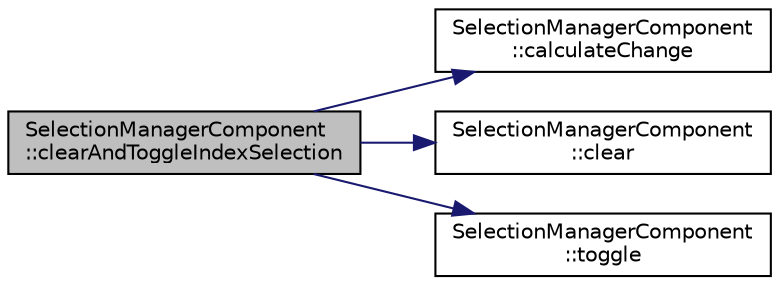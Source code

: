 digraph "SelectionManagerComponent::clearAndToggleIndexSelection"
{
 // LATEX_PDF_SIZE
  edge [fontname="Helvetica",fontsize="10",labelfontname="Helvetica",labelfontsize="10"];
  node [fontname="Helvetica",fontsize="10",shape=record];
  rankdir="LR";
  Node1 [label="SelectionManagerComponent\l::clearAndToggleIndexSelection",height=0.2,width=0.4,color="black", fillcolor="grey75", style="filled", fontcolor="black",tooltip=" "];
  Node1 -> Node2 [color="midnightblue",fontsize="10",style="solid",fontname="Helvetica"];
  Node2 [label="SelectionManagerComponent\l::calculateChange",height=0.2,width=0.4,color="black", fillcolor="white", style="filled",URL="$class_selection_manager_component.html#a54c8a69bcf0166c3597afcb82adbf692",tooltip=" "];
  Node1 -> Node3 [color="midnightblue",fontsize="10",style="solid",fontname="Helvetica"];
  Node3 [label="SelectionManagerComponent\l::clear",height=0.2,width=0.4,color="black", fillcolor="white", style="filled",URL="$class_selection_manager_component.html#aa492c4e3b2b676292943210b5c60fe9f",tooltip=" "];
  Node1 -> Node4 [color="midnightblue",fontsize="10",style="solid",fontname="Helvetica"];
  Node4 [label="SelectionManagerComponent\l::toggle",height=0.2,width=0.4,color="black", fillcolor="white", style="filled",URL="$class_selection_manager_component.html#a38832ff1aa0f836191fa3faa39f78491",tooltip=" "];
}
